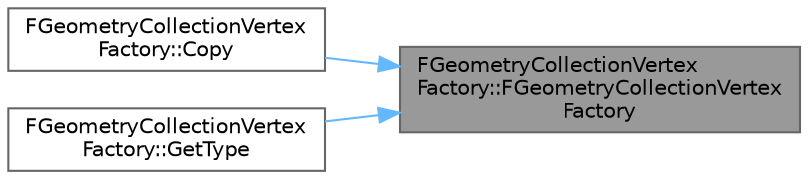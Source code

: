 digraph "FGeometryCollectionVertexFactory::FGeometryCollectionVertexFactory"
{
 // INTERACTIVE_SVG=YES
 // LATEX_PDF_SIZE
  bgcolor="transparent";
  edge [fontname=Helvetica,fontsize=10,labelfontname=Helvetica,labelfontsize=10];
  node [fontname=Helvetica,fontsize=10,shape=box,height=0.2,width=0.4];
  rankdir="RL";
  Node1 [id="Node000001",label="FGeometryCollectionVertex\lFactory::FGeometryCollectionVertex\lFactory",height=0.2,width=0.4,color="gray40", fillcolor="grey60", style="filled", fontcolor="black",tooltip=" "];
  Node1 -> Node2 [id="edge1_Node000001_Node000002",dir="back",color="steelblue1",style="solid",tooltip=" "];
  Node2 [id="Node000002",label="FGeometryCollectionVertex\lFactory::Copy",height=0.2,width=0.4,color="grey40", fillcolor="white", style="filled",URL="$da/d8d/structFGeometryCollectionVertexFactory.html#af0669281475fb1c67f0b0b446ba0f55a",tooltip=" "];
  Node1 -> Node3 [id="edge2_Node000001_Node000003",dir="back",color="steelblue1",style="solid",tooltip=" "];
  Node3 [id="Node000003",label="FGeometryCollectionVertex\lFactory::GetType",height=0.2,width=0.4,color="grey40", fillcolor="white", style="filled",URL="$da/d8d/structFGeometryCollectionVertexFactory.html#a6e6e8fea9e333c003391f8b2263bc51b",tooltip=" "];
}
